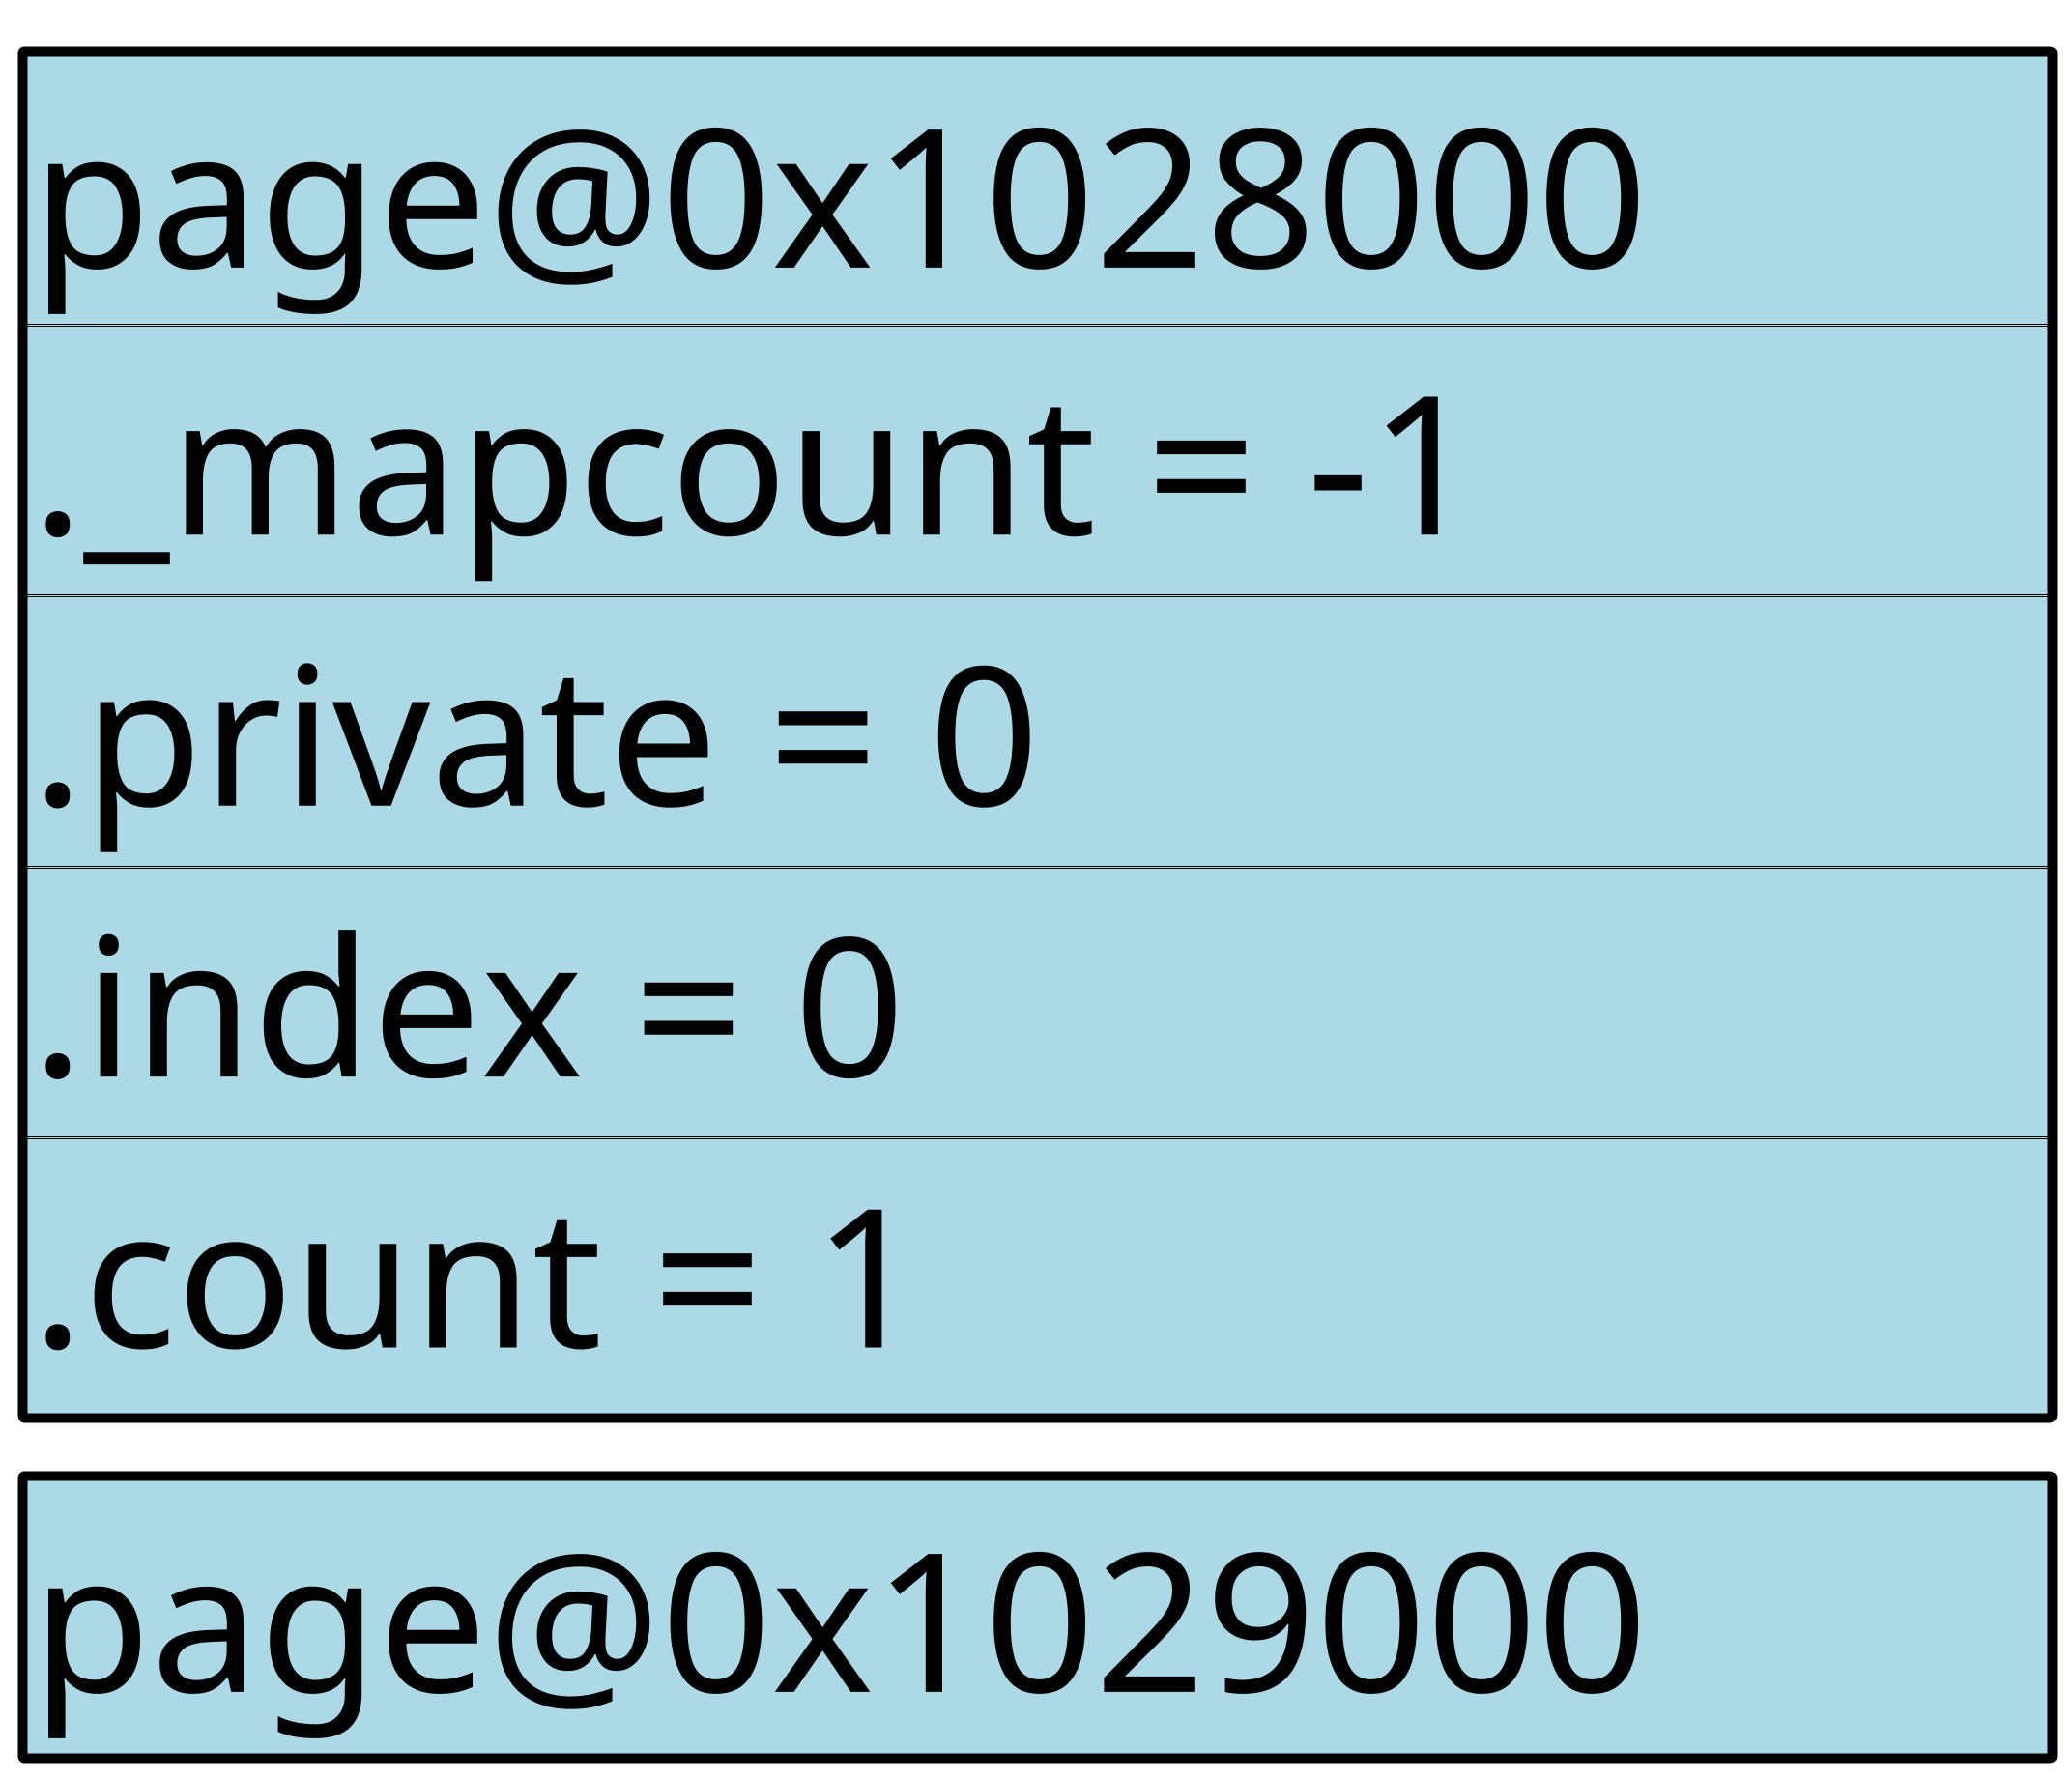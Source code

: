 @startuml
skinparam ComponentStyle rectangle
skinparam Component {
    FontSize 200
    BackgroundColor LightBlue
    BorderThickness 10
    BorderColor black
}

skinparam Rectangle {
    BackgroundColor transparent
    BorderColor transparent
}

rectangle {
    component p1 [
    page@0x1028000\t
    ====
    ._mapcount = -1
    ====
    .private = 0
    ====
    .index = 0
    ====
    .count = 1
    ]

    component p2 [
    page@0x1029000\t
    ]

    p1-down[hidden]-p2
}

@enduml